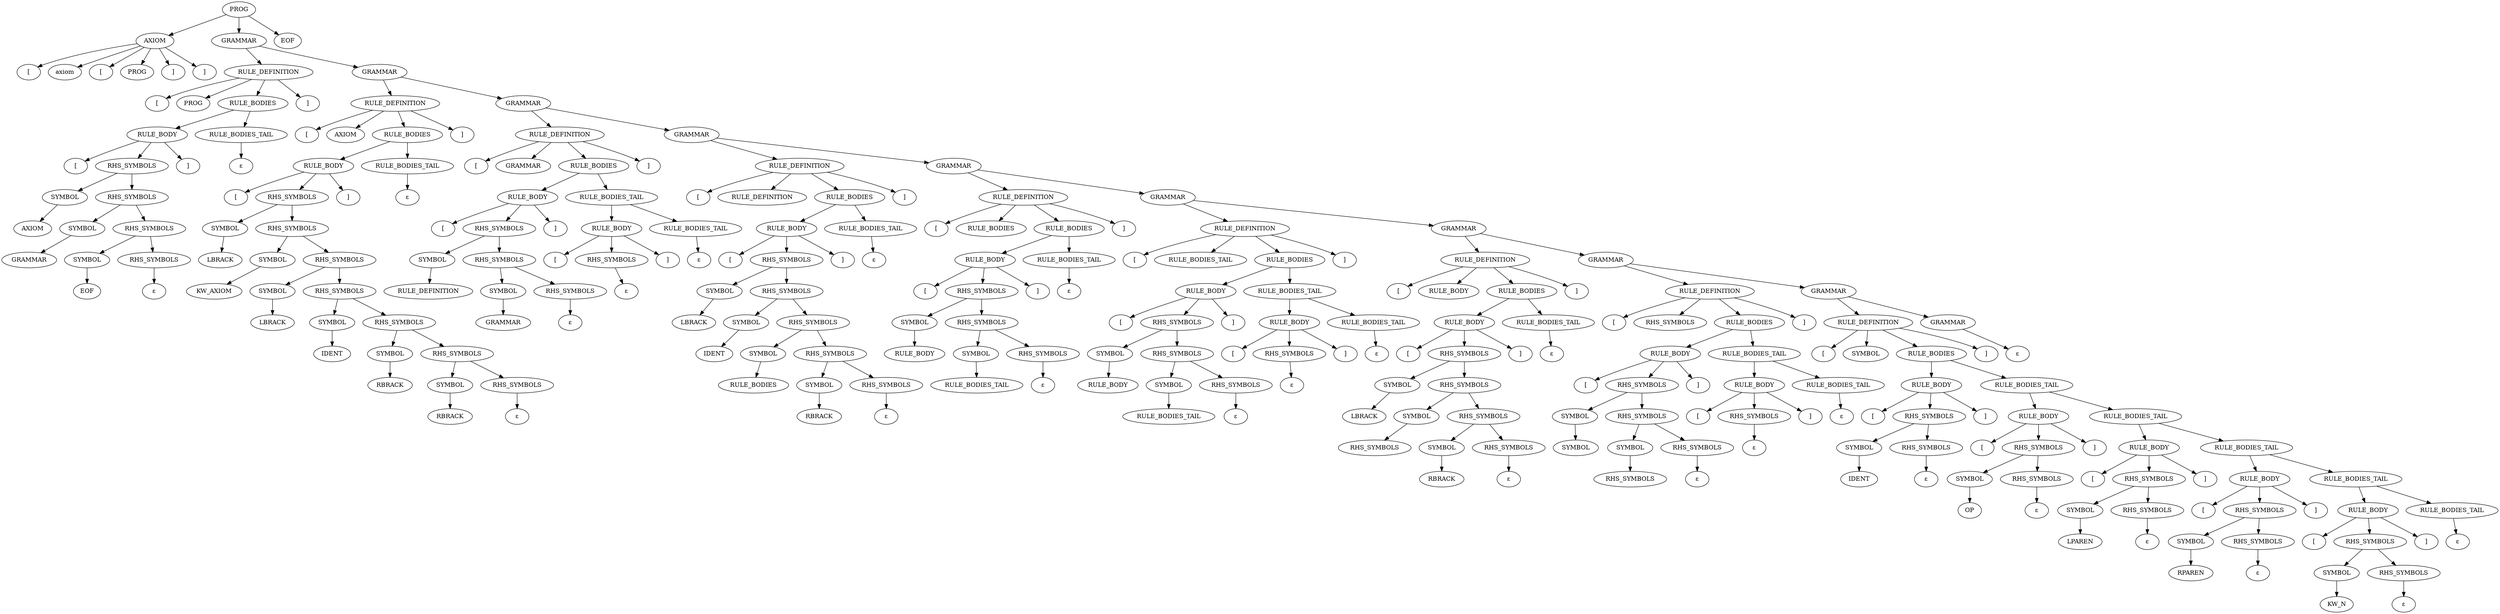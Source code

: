 digraph {
  rankdir=TB;
  node [shape=ellipse];
  n0 [label="PROG"];
  n1 [label="AXIOM"];
  n2 [label="GRAMMAR"];
  n3 [label="EOF"];
  n4 [label="["];
  n5 [label="axiom"];
  n6 [label="["];
  n7 [label="PROG"];
  n8 [label="]"];
  n9 [label="]"];
  n10 [label="RULE_DEFINITION"];
  n11 [label="GRAMMAR"];
  n12 [label="["];
  n13 [label="PROG"];
  n14 [label="RULE_BODIES"];
  n15 [label="]"];
  n16 [label="RULE_DEFINITION"];
  n17 [label="GRAMMAR"];
  n18 [label="RULE_BODY"];
  n19 [label="RULE_BODIES_TAIL"];
  n20 [label="["];
  n21 [label="AXIOM"];
  n22 [label="RULE_BODIES"];
  n23 [label="]"];
  n24 [label="RULE_DEFINITION"];
  n25 [label="GRAMMAR"];
  n26 [label="["];
  n27 [label="RHS_SYMBOLS"];
  n28 [label="]"];
  n29 [label="ε"];
  n30 [label="RULE_BODY"];
  n31 [label="RULE_BODIES_TAIL"];
  n32 [label="["];
  n33 [label="GRAMMAR"];
  n34 [label="RULE_BODIES"];
  n35 [label="]"];
  n36 [label="RULE_DEFINITION"];
  n37 [label="GRAMMAR"];
  n38 [label="SYMBOL"];
  n39 [label="RHS_SYMBOLS"];
  n40 [label="["];
  n41 [label="RHS_SYMBOLS"];
  n42 [label="]"];
  n43 [label="ε"];
  n44 [label="RULE_BODY"];
  n45 [label="RULE_BODIES_TAIL"];
  n46 [label="["];
  n47 [label="RULE_DEFINITION"];
  n48 [label="RULE_BODIES"];
  n49 [label="]"];
  n50 [label="RULE_DEFINITION"];
  n51 [label="GRAMMAR"];
  n52 [label="AXIOM"];
  n53 [label="SYMBOL"];
  n54 [label="RHS_SYMBOLS"];
  n55 [label="SYMBOL"];
  n56 [label="RHS_SYMBOLS"];
  n57 [label="["];
  n58 [label="RHS_SYMBOLS"];
  n59 [label="]"];
  n60 [label="RULE_BODY"];
  n61 [label="RULE_BODIES_TAIL"];
  n62 [label="RULE_BODY"];
  n63 [label="RULE_BODIES_TAIL"];
  n64 [label="["];
  n65 [label="RULE_BODIES"];
  n66 [label="RULE_BODIES"];
  n67 [label="]"];
  n68 [label="RULE_DEFINITION"];
  n69 [label="GRAMMAR"];
  n70 [label="GRAMMAR"];
  n71 [label="SYMBOL"];
  n72 [label="RHS_SYMBOLS"];
  n73 [label="LBRACK"];
  n74 [label="SYMBOL"];
  n75 [label="RHS_SYMBOLS"];
  n76 [label="SYMBOL"];
  n77 [label="RHS_SYMBOLS"];
  n78 [label="["];
  n79 [label="RHS_SYMBOLS"];
  n80 [label="]"];
  n81 [label="ε"];
  n82 [label="["];
  n83 [label="RHS_SYMBOLS"];
  n84 [label="]"];
  n85 [label="ε"];
  n86 [label="RULE_BODY"];
  n87 [label="RULE_BODIES_TAIL"];
  n88 [label="["];
  n89 [label="RULE_BODIES_TAIL"];
  n90 [label="RULE_BODIES"];
  n91 [label="]"];
  n92 [label="RULE_DEFINITION"];
  n93 [label="GRAMMAR"];
  n94 [label="EOF"];
  n95 [label="ε"];
  n96 [label="KW_AXIOM"];
  n97 [label="SYMBOL"];
  n98 [label="RHS_SYMBOLS"];
  n99 [label="RULE_DEFINITION"];
  n100 [label="SYMBOL"];
  n101 [label="RHS_SYMBOLS"];
  n102 [label="ε"];
  n103 [label="SYMBOL"];
  n104 [label="RHS_SYMBOLS"];
  n105 [label="["];
  n106 [label="RHS_SYMBOLS"];
  n107 [label="]"];
  n108 [label="ε"];
  n109 [label="RULE_BODY"];
  n110 [label="RULE_BODIES_TAIL"];
  n111 [label="["];
  n112 [label="RULE_BODY"];
  n113 [label="RULE_BODIES"];
  n114 [label="]"];
  n115 [label="RULE_DEFINITION"];
  n116 [label="GRAMMAR"];
  n117 [label="LBRACK"];
  n118 [label="SYMBOL"];
  n119 [label="RHS_SYMBOLS"];
  n120 [label="GRAMMAR"];
  n121 [label="ε"];
  n122 [label="LBRACK"];
  n123 [label="SYMBOL"];
  n124 [label="RHS_SYMBOLS"];
  n125 [label="SYMBOL"];
  n126 [label="RHS_SYMBOLS"];
  n127 [label="["];
  n128 [label="RHS_SYMBOLS"];
  n129 [label="]"];
  n130 [label="RULE_BODY"];
  n131 [label="RULE_BODIES_TAIL"];
  n132 [label="RULE_BODY"];
  n133 [label="RULE_BODIES_TAIL"];
  n134 [label="["];
  n135 [label="RHS_SYMBOLS"];
  n136 [label="RULE_BODIES"];
  n137 [label="]"];
  n138 [label="RULE_DEFINITION"];
  n139 [label="GRAMMAR"];
  n140 [label="IDENT"];
  n141 [label="SYMBOL"];
  n142 [label="RHS_SYMBOLS"];
  n143 [label="IDENT"];
  n144 [label="SYMBOL"];
  n145 [label="RHS_SYMBOLS"];
  n146 [label="RULE_BODY"];
  n147 [label="SYMBOL"];
  n148 [label="RHS_SYMBOLS"];
  n149 [label="SYMBOL"];
  n150 [label="RHS_SYMBOLS"];
  n151 [label="["];
  n152 [label="RHS_SYMBOLS"];
  n153 [label="]"];
  n154 [label="ε"];
  n155 [label="["];
  n156 [label="RHS_SYMBOLS"];
  n157 [label="]"];
  n158 [label="ε"];
  n159 [label="RULE_BODY"];
  n160 [label="RULE_BODIES_TAIL"];
  n161 [label="["];
  n162 [label="SYMBOL"];
  n163 [label="RULE_BODIES"];
  n164 [label="]"];
  n165 [label="ε"];
  n166 [label="RBRACK"];
  n167 [label="SYMBOL"];
  n168 [label="RHS_SYMBOLS"];
  n169 [label="RULE_BODIES"];
  n170 [label="SYMBOL"];
  n171 [label="RHS_SYMBOLS"];
  n172 [label="RULE_BODIES_TAIL"];
  n173 [label="ε"];
  n174 [label="RULE_BODY"];
  n175 [label="SYMBOL"];
  n176 [label="RHS_SYMBOLS"];
  n177 [label="ε"];
  n178 [label="SYMBOL"];
  n179 [label="RHS_SYMBOLS"];
  n180 [label="["];
  n181 [label="RHS_SYMBOLS"];
  n182 [label="]"];
  n183 [label="RULE_BODY"];
  n184 [label="RULE_BODIES_TAIL"];
  n185 [label="RULE_BODY"];
  n186 [label="RULE_BODIES_TAIL"];
  n187 [label="RBRACK"];
  n188 [label="ε"];
  n189 [label="RBRACK"];
  n190 [label="ε"];
  n191 [label="RULE_BODIES_TAIL"];
  n192 [label="ε"];
  n193 [label="LBRACK"];
  n194 [label="SYMBOL"];
  n195 [label="RHS_SYMBOLS"];
  n196 [label="SYMBOL"];
  n197 [label="RHS_SYMBOLS"];
  n198 [label="["];
  n199 [label="RHS_SYMBOLS"];
  n200 [label="]"];
  n201 [label="ε"];
  n202 [label="["];
  n203 [label="RHS_SYMBOLS"];
  n204 [label="]"];
  n205 [label="RULE_BODY"];
  n206 [label="RULE_BODIES_TAIL"];
  n207 [label="RHS_SYMBOLS"];
  n208 [label="SYMBOL"];
  n209 [label="RHS_SYMBOLS"];
  n210 [label="SYMBOL"];
  n211 [label="SYMBOL"];
  n212 [label="RHS_SYMBOLS"];
  n213 [label="ε"];
  n214 [label="SYMBOL"];
  n215 [label="RHS_SYMBOLS"];
  n216 [label="["];
  n217 [label="RHS_SYMBOLS"];
  n218 [label="]"];
  n219 [label="RULE_BODY"];
  n220 [label="RULE_BODIES_TAIL"];
  n221 [label="RBRACK"];
  n222 [label="ε"];
  n223 [label="RHS_SYMBOLS"];
  n224 [label="ε"];
  n225 [label="IDENT"];
  n226 [label="ε"];
  n227 [label="SYMBOL"];
  n228 [label="RHS_SYMBOLS"];
  n229 [label="["];
  n230 [label="RHS_SYMBOLS"];
  n231 [label="]"];
  n232 [label="RULE_BODY"];
  n233 [label="RULE_BODIES_TAIL"];
  n234 [label="OP"];
  n235 [label="ε"];
  n236 [label="SYMBOL"];
  n237 [label="RHS_SYMBOLS"];
  n238 [label="["];
  n239 [label="RHS_SYMBOLS"];
  n240 [label="]"];
  n241 [label="RULE_BODY"];
  n242 [label="RULE_BODIES_TAIL"];
  n243 [label="LPAREN"];
  n244 [label="ε"];
  n245 [label="SYMBOL"];
  n246 [label="RHS_SYMBOLS"];
  n247 [label="["];
  n248 [label="RHS_SYMBOLS"];
  n249 [label="]"];
  n250 [label="ε"];
  n251 [label="RPAREN"];
  n252 [label="ε"];
  n253 [label="SYMBOL"];
  n254 [label="RHS_SYMBOLS"];
  n255 [label="KW_N"];
  n256 [label="ε"];

  n0 -> n1;
  n0 -> n2;
  n0 -> n3;
  n1 -> n4;
  n1 -> n5;
  n1 -> n6;
  n1 -> n7;
  n1 -> n8;
  n1 -> n9;
  n2 -> n10;
  n2 -> n11;
  n10 -> n12;
  n10 -> n13;
  n10 -> n14;
  n10 -> n15;
  n11 -> n16;
  n11 -> n17;
  n14 -> n18;
  n14 -> n19;
  n16 -> n20;
  n16 -> n21;
  n16 -> n22;
  n16 -> n23;
  n17 -> n24;
  n17 -> n25;
  n18 -> n26;
  n18 -> n27;
  n18 -> n28;
  n19 -> n29;
  n22 -> n30;
  n22 -> n31;
  n24 -> n32;
  n24 -> n33;
  n24 -> n34;
  n24 -> n35;
  n25 -> n36;
  n25 -> n37;
  n27 -> n38;
  n27 -> n39;
  n30 -> n40;
  n30 -> n41;
  n30 -> n42;
  n31 -> n43;
  n34 -> n44;
  n34 -> n45;
  n36 -> n46;
  n36 -> n47;
  n36 -> n48;
  n36 -> n49;
  n37 -> n50;
  n37 -> n51;
  n38 -> n52;
  n39 -> n53;
  n39 -> n54;
  n41 -> n55;
  n41 -> n56;
  n44 -> n57;
  n44 -> n58;
  n44 -> n59;
  n45 -> n60;
  n45 -> n61;
  n48 -> n62;
  n48 -> n63;
  n50 -> n64;
  n50 -> n65;
  n50 -> n66;
  n50 -> n67;
  n51 -> n68;
  n51 -> n69;
  n53 -> n70;
  n54 -> n71;
  n54 -> n72;
  n55 -> n73;
  n56 -> n74;
  n56 -> n75;
  n58 -> n76;
  n58 -> n77;
  n60 -> n78;
  n60 -> n79;
  n60 -> n80;
  n61 -> n81;
  n62 -> n82;
  n62 -> n83;
  n62 -> n84;
  n63 -> n85;
  n66 -> n86;
  n66 -> n87;
  n68 -> n88;
  n68 -> n89;
  n68 -> n90;
  n68 -> n91;
  n69 -> n92;
  n69 -> n93;
  n71 -> n94;
  n72 -> n95;
  n74 -> n96;
  n75 -> n97;
  n75 -> n98;
  n76 -> n99;
  n77 -> n100;
  n77 -> n101;
  n79 -> n102;
  n83 -> n103;
  n83 -> n104;
  n86 -> n105;
  n86 -> n106;
  n86 -> n107;
  n87 -> n108;
  n90 -> n109;
  n90 -> n110;
  n92 -> n111;
  n92 -> n112;
  n92 -> n113;
  n92 -> n114;
  n93 -> n115;
  n93 -> n116;
  n97 -> n117;
  n98 -> n118;
  n98 -> n119;
  n100 -> n120;
  n101 -> n121;
  n103 -> n122;
  n104 -> n123;
  n104 -> n124;
  n106 -> n125;
  n106 -> n126;
  n109 -> n127;
  n109 -> n128;
  n109 -> n129;
  n110 -> n130;
  n110 -> n131;
  n113 -> n132;
  n113 -> n133;
  n115 -> n134;
  n115 -> n135;
  n115 -> n136;
  n115 -> n137;
  n116 -> n138;
  n116 -> n139;
  n118 -> n140;
  n119 -> n141;
  n119 -> n142;
  n123 -> n143;
  n124 -> n144;
  n124 -> n145;
  n125 -> n146;
  n126 -> n147;
  n126 -> n148;
  n128 -> n149;
  n128 -> n150;
  n130 -> n151;
  n130 -> n152;
  n130 -> n153;
  n131 -> n154;
  n132 -> n155;
  n132 -> n156;
  n132 -> n157;
  n133 -> n158;
  n136 -> n159;
  n136 -> n160;
  n138 -> n161;
  n138 -> n162;
  n138 -> n163;
  n138 -> n164;
  n139 -> n165;
  n141 -> n166;
  n142 -> n167;
  n142 -> n168;
  n144 -> n169;
  n145 -> n170;
  n145 -> n171;
  n147 -> n172;
  n148 -> n173;
  n149 -> n174;
  n150 -> n175;
  n150 -> n176;
  n152 -> n177;
  n156 -> n178;
  n156 -> n179;
  n159 -> n180;
  n159 -> n181;
  n159 -> n182;
  n160 -> n183;
  n160 -> n184;
  n163 -> n185;
  n163 -> n186;
  n167 -> n187;
  n168 -> n188;
  n170 -> n189;
  n171 -> n190;
  n175 -> n191;
  n176 -> n192;
  n178 -> n193;
  n179 -> n194;
  n179 -> n195;
  n181 -> n196;
  n181 -> n197;
  n183 -> n198;
  n183 -> n199;
  n183 -> n200;
  n184 -> n201;
  n185 -> n202;
  n185 -> n203;
  n185 -> n204;
  n186 -> n205;
  n186 -> n206;
  n194 -> n207;
  n195 -> n208;
  n195 -> n209;
  n196 -> n210;
  n197 -> n211;
  n197 -> n212;
  n199 -> n213;
  n203 -> n214;
  n203 -> n215;
  n205 -> n216;
  n205 -> n217;
  n205 -> n218;
  n206 -> n219;
  n206 -> n220;
  n208 -> n221;
  n209 -> n222;
  n211 -> n223;
  n212 -> n224;
  n214 -> n225;
  n215 -> n226;
  n217 -> n227;
  n217 -> n228;
  n219 -> n229;
  n219 -> n230;
  n219 -> n231;
  n220 -> n232;
  n220 -> n233;
  n227 -> n234;
  n228 -> n235;
  n230 -> n236;
  n230 -> n237;
  n232 -> n238;
  n232 -> n239;
  n232 -> n240;
  n233 -> n241;
  n233 -> n242;
  n236 -> n243;
  n237 -> n244;
  n239 -> n245;
  n239 -> n246;
  n241 -> n247;
  n241 -> n248;
  n241 -> n249;
  n242 -> n250;
  n245 -> n251;
  n246 -> n252;
  n248 -> n253;
  n248 -> n254;
  n253 -> n255;
  n254 -> n256;

  { rank=same; n1 -> n2 -> n3 [style=invis]; }
  { rank=same; n4 -> n5 -> n6 -> n7 -> n8 -> n9 [style=invis]; }
  { rank=same; n10 -> n11 [style=invis]; }
  { rank=same; n12 -> n13 -> n14 -> n15 [style=invis]; }
  { rank=same; n16 -> n17 [style=invis]; }
  { rank=same; n18 -> n19 [style=invis]; }
  { rank=same; n20 -> n21 -> n22 -> n23 [style=invis]; }
  { rank=same; n24 -> n25 [style=invis]; }
  { rank=same; n26 -> n27 -> n28 [style=invis]; }
  { rank=same; n30 -> n31 [style=invis]; }
  { rank=same; n32 -> n33 -> n34 -> n35 [style=invis]; }
  { rank=same; n36 -> n37 [style=invis]; }
  { rank=same; n38 -> n39 [style=invis]; }
  { rank=same; n40 -> n41 -> n42 [style=invis]; }
  { rank=same; n44 -> n45 [style=invis]; }
  { rank=same; n46 -> n47 -> n48 -> n49 [style=invis]; }
  { rank=same; n50 -> n51 [style=invis]; }
  { rank=same; n53 -> n54 [style=invis]; }
  { rank=same; n55 -> n56 [style=invis]; }
  { rank=same; n57 -> n58 -> n59 [style=invis]; }
  { rank=same; n60 -> n61 [style=invis]; }
  { rank=same; n62 -> n63 [style=invis]; }
  { rank=same; n64 -> n65 -> n66 -> n67 [style=invis]; }
  { rank=same; n68 -> n69 [style=invis]; }
  { rank=same; n71 -> n72 [style=invis]; }
  { rank=same; n74 -> n75 [style=invis]; }
  { rank=same; n76 -> n77 [style=invis]; }
  { rank=same; n78 -> n79 -> n80 [style=invis]; }
  { rank=same; n82 -> n83 -> n84 [style=invis]; }
  { rank=same; n86 -> n87 [style=invis]; }
  { rank=same; n88 -> n89 -> n90 -> n91 [style=invis]; }
  { rank=same; n92 -> n93 [style=invis]; }
  { rank=same; n97 -> n98 [style=invis]; }
  { rank=same; n100 -> n101 [style=invis]; }
  { rank=same; n103 -> n104 [style=invis]; }
  { rank=same; n105 -> n106 -> n107 [style=invis]; }
  { rank=same; n109 -> n110 [style=invis]; }
  { rank=same; n111 -> n112 -> n113 -> n114 [style=invis]; }
  { rank=same; n115 -> n116 [style=invis]; }
  { rank=same; n118 -> n119 [style=invis]; }
  { rank=same; n123 -> n124 [style=invis]; }
  { rank=same; n125 -> n126 [style=invis]; }
  { rank=same; n127 -> n128 -> n129 [style=invis]; }
  { rank=same; n130 -> n131 [style=invis]; }
  { rank=same; n132 -> n133 [style=invis]; }
  { rank=same; n134 -> n135 -> n136 -> n137 [style=invis]; }
  { rank=same; n138 -> n139 [style=invis]; }
  { rank=same; n141 -> n142 [style=invis]; }
  { rank=same; n144 -> n145 [style=invis]; }
  { rank=same; n147 -> n148 [style=invis]; }
  { rank=same; n149 -> n150 [style=invis]; }
  { rank=same; n151 -> n152 -> n153 [style=invis]; }
  { rank=same; n155 -> n156 -> n157 [style=invis]; }
  { rank=same; n159 -> n160 [style=invis]; }
  { rank=same; n161 -> n162 -> n163 -> n164 [style=invis]; }
  { rank=same; n167 -> n168 [style=invis]; }
  { rank=same; n170 -> n171 [style=invis]; }
  { rank=same; n175 -> n176 [style=invis]; }
  { rank=same; n178 -> n179 [style=invis]; }
  { rank=same; n180 -> n181 -> n182 [style=invis]; }
  { rank=same; n183 -> n184 [style=invis]; }
  { rank=same; n185 -> n186 [style=invis]; }
  { rank=same; n194 -> n195 [style=invis]; }
  { rank=same; n196 -> n197 [style=invis]; }
  { rank=same; n198 -> n199 -> n200 [style=invis]; }
  { rank=same; n202 -> n203 -> n204 [style=invis]; }
  { rank=same; n205 -> n206 [style=invis]; }
  { rank=same; n208 -> n209 [style=invis]; }
  { rank=same; n211 -> n212 [style=invis]; }
  { rank=same; n214 -> n215 [style=invis]; }
  { rank=same; n216 -> n217 -> n218 [style=invis]; }
  { rank=same; n219 -> n220 [style=invis]; }
  { rank=same; n227 -> n228 [style=invis]; }
  { rank=same; n229 -> n230 -> n231 [style=invis]; }
  { rank=same; n232 -> n233 [style=invis]; }
  { rank=same; n236 -> n237 [style=invis]; }
  { rank=same; n238 -> n239 -> n240 [style=invis]; }
  { rank=same; n241 -> n242 [style=invis]; }
  { rank=same; n245 -> n246 [style=invis]; }
  { rank=same; n247 -> n248 -> n249 [style=invis]; }
  { rank=same; n253 -> n254 [style=invis]; }
}
